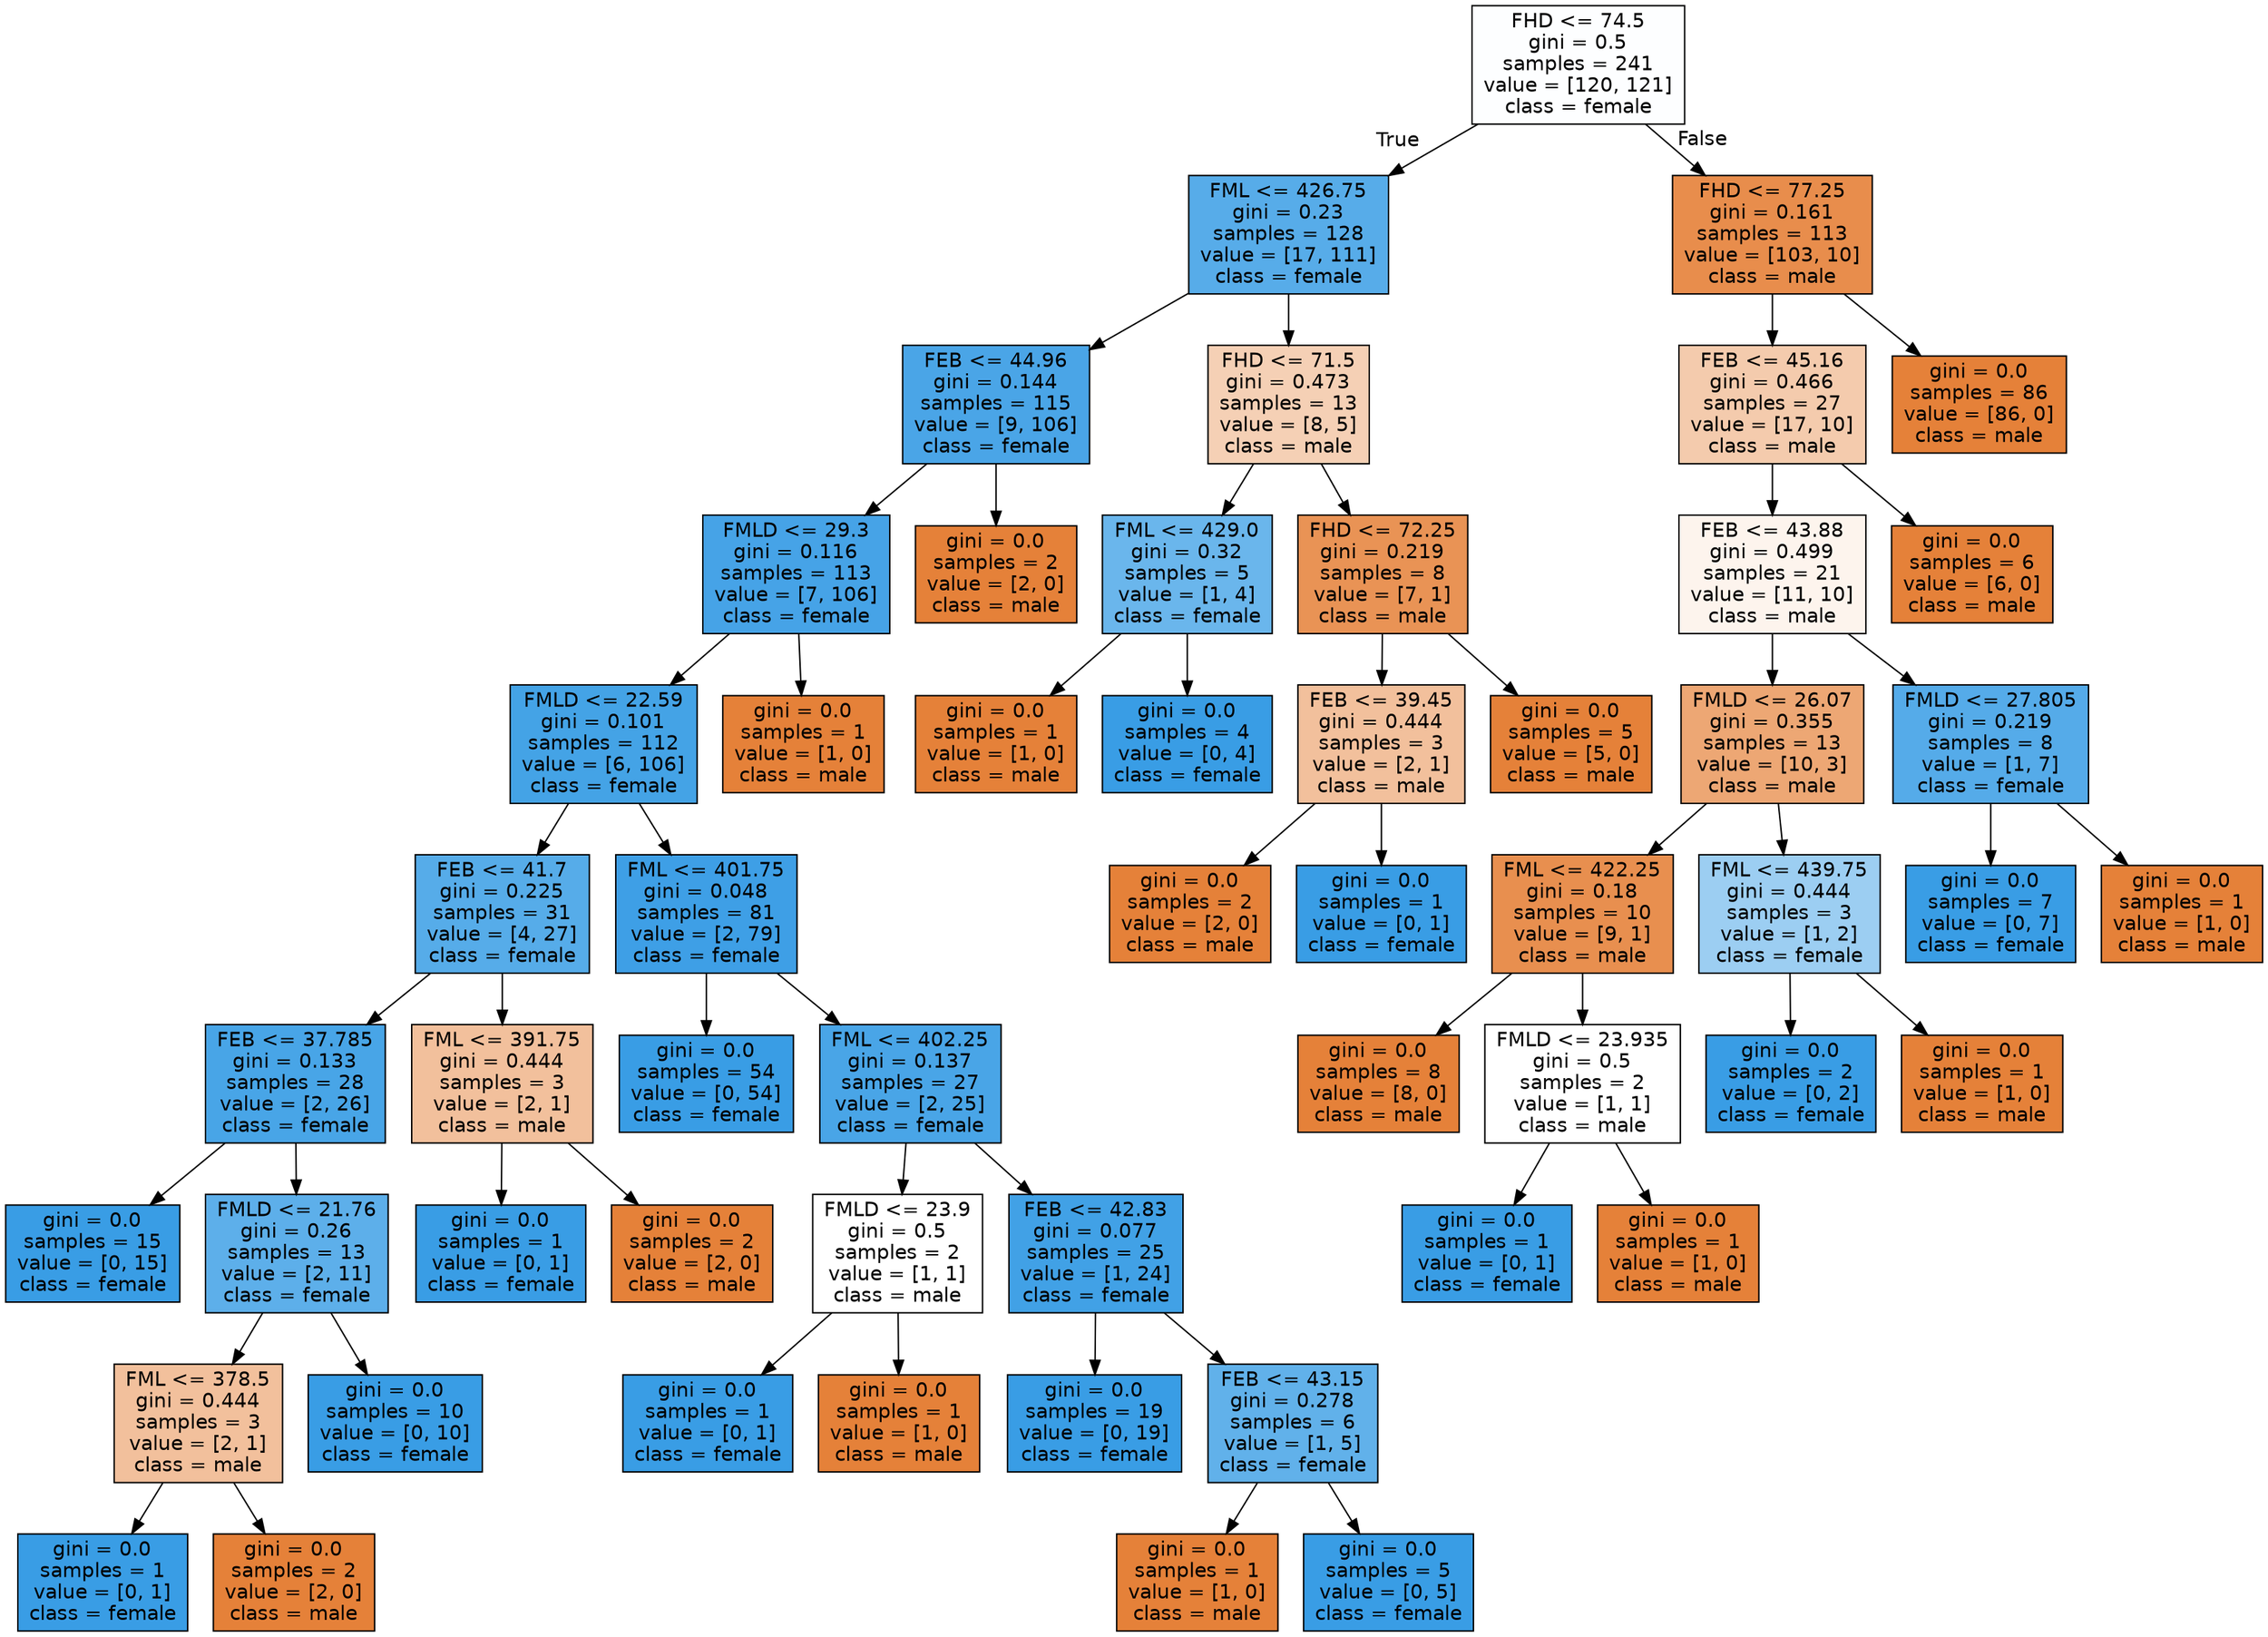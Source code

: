 digraph Tree {
node [shape=box, style="filled", color="black", fontname="helvetica"] ;
edge [fontname="helvetica"] ;
0 [label="FHD <= 74.5\ngini = 0.5\nsamples = 241\nvalue = [120, 121]\nclass = female", fillcolor="#fdfeff"] ;
1 [label="FML <= 426.75\ngini = 0.23\nsamples = 128\nvalue = [17, 111]\nclass = female", fillcolor="#57ace9"] ;
0 -> 1 [labeldistance=2.5, labelangle=45, headlabel="True"] ;
2 [label="FEB <= 44.96\ngini = 0.144\nsamples = 115\nvalue = [9, 106]\nclass = female", fillcolor="#4aa5e7"] ;
1 -> 2 ;
3 [label="FMLD <= 29.3\ngini = 0.116\nsamples = 113\nvalue = [7, 106]\nclass = female", fillcolor="#46a3e7"] ;
2 -> 3 ;
4 [label="FMLD <= 22.59\ngini = 0.101\nsamples = 112\nvalue = [6, 106]\nclass = female", fillcolor="#44a3e6"] ;
3 -> 4 ;
5 [label="FEB <= 41.7\ngini = 0.225\nsamples = 31\nvalue = [4, 27]\nclass = female", fillcolor="#56ace9"] ;
4 -> 5 ;
6 [label="FEB <= 37.785\ngini = 0.133\nsamples = 28\nvalue = [2, 26]\nclass = female", fillcolor="#48a5e7"] ;
5 -> 6 ;
7 [label="gini = 0.0\nsamples = 15\nvalue = [0, 15]\nclass = female", fillcolor="#399de5"] ;
6 -> 7 ;
8 [label="FMLD <= 21.76\ngini = 0.26\nsamples = 13\nvalue = [2, 11]\nclass = female", fillcolor="#5dafea"] ;
6 -> 8 ;
9 [label="FML <= 378.5\ngini = 0.444\nsamples = 3\nvalue = [2, 1]\nclass = male", fillcolor="#f2c09c"] ;
8 -> 9 ;
10 [label="gini = 0.0\nsamples = 1\nvalue = [0, 1]\nclass = female", fillcolor="#399de5"] ;
9 -> 10 ;
11 [label="gini = 0.0\nsamples = 2\nvalue = [2, 0]\nclass = male", fillcolor="#e58139"] ;
9 -> 11 ;
12 [label="gini = 0.0\nsamples = 10\nvalue = [0, 10]\nclass = female", fillcolor="#399de5"] ;
8 -> 12 ;
13 [label="FML <= 391.75\ngini = 0.444\nsamples = 3\nvalue = [2, 1]\nclass = male", fillcolor="#f2c09c"] ;
5 -> 13 ;
14 [label="gini = 0.0\nsamples = 1\nvalue = [0, 1]\nclass = female", fillcolor="#399de5"] ;
13 -> 14 ;
15 [label="gini = 0.0\nsamples = 2\nvalue = [2, 0]\nclass = male", fillcolor="#e58139"] ;
13 -> 15 ;
16 [label="FML <= 401.75\ngini = 0.048\nsamples = 81\nvalue = [2, 79]\nclass = female", fillcolor="#3e9fe6"] ;
4 -> 16 ;
17 [label="gini = 0.0\nsamples = 54\nvalue = [0, 54]\nclass = female", fillcolor="#399de5"] ;
16 -> 17 ;
18 [label="FML <= 402.25\ngini = 0.137\nsamples = 27\nvalue = [2, 25]\nclass = female", fillcolor="#49a5e7"] ;
16 -> 18 ;
19 [label="FMLD <= 23.9\ngini = 0.5\nsamples = 2\nvalue = [1, 1]\nclass = male", fillcolor="#ffffff"] ;
18 -> 19 ;
20 [label="gini = 0.0\nsamples = 1\nvalue = [0, 1]\nclass = female", fillcolor="#399de5"] ;
19 -> 20 ;
21 [label="gini = 0.0\nsamples = 1\nvalue = [1, 0]\nclass = male", fillcolor="#e58139"] ;
19 -> 21 ;
22 [label="FEB <= 42.83\ngini = 0.077\nsamples = 25\nvalue = [1, 24]\nclass = female", fillcolor="#41a1e6"] ;
18 -> 22 ;
23 [label="gini = 0.0\nsamples = 19\nvalue = [0, 19]\nclass = female", fillcolor="#399de5"] ;
22 -> 23 ;
24 [label="FEB <= 43.15\ngini = 0.278\nsamples = 6\nvalue = [1, 5]\nclass = female", fillcolor="#61b1ea"] ;
22 -> 24 ;
25 [label="gini = 0.0\nsamples = 1\nvalue = [1, 0]\nclass = male", fillcolor="#e58139"] ;
24 -> 25 ;
26 [label="gini = 0.0\nsamples = 5\nvalue = [0, 5]\nclass = female", fillcolor="#399de5"] ;
24 -> 26 ;
27 [label="gini = 0.0\nsamples = 1\nvalue = [1, 0]\nclass = male", fillcolor="#e58139"] ;
3 -> 27 ;
28 [label="gini = 0.0\nsamples = 2\nvalue = [2, 0]\nclass = male", fillcolor="#e58139"] ;
2 -> 28 ;
29 [label="FHD <= 71.5\ngini = 0.473\nsamples = 13\nvalue = [8, 5]\nclass = male", fillcolor="#f5d0b5"] ;
1 -> 29 ;
30 [label="FML <= 429.0\ngini = 0.32\nsamples = 5\nvalue = [1, 4]\nclass = female", fillcolor="#6ab6ec"] ;
29 -> 30 ;
31 [label="gini = 0.0\nsamples = 1\nvalue = [1, 0]\nclass = male", fillcolor="#e58139"] ;
30 -> 31 ;
32 [label="gini = 0.0\nsamples = 4\nvalue = [0, 4]\nclass = female", fillcolor="#399de5"] ;
30 -> 32 ;
33 [label="FHD <= 72.25\ngini = 0.219\nsamples = 8\nvalue = [7, 1]\nclass = male", fillcolor="#e99355"] ;
29 -> 33 ;
34 [label="FEB <= 39.45\ngini = 0.444\nsamples = 3\nvalue = [2, 1]\nclass = male", fillcolor="#f2c09c"] ;
33 -> 34 ;
35 [label="gini = 0.0\nsamples = 2\nvalue = [2, 0]\nclass = male", fillcolor="#e58139"] ;
34 -> 35 ;
36 [label="gini = 0.0\nsamples = 1\nvalue = [0, 1]\nclass = female", fillcolor="#399de5"] ;
34 -> 36 ;
37 [label="gini = 0.0\nsamples = 5\nvalue = [5, 0]\nclass = male", fillcolor="#e58139"] ;
33 -> 37 ;
38 [label="FHD <= 77.25\ngini = 0.161\nsamples = 113\nvalue = [103, 10]\nclass = male", fillcolor="#e88d4c"] ;
0 -> 38 [labeldistance=2.5, labelangle=-45, headlabel="False"] ;
39 [label="FEB <= 45.16\ngini = 0.466\nsamples = 27\nvalue = [17, 10]\nclass = male", fillcolor="#f4cbad"] ;
38 -> 39 ;
40 [label="FEB <= 43.88\ngini = 0.499\nsamples = 21\nvalue = [11, 10]\nclass = male", fillcolor="#fdf4ed"] ;
39 -> 40 ;
41 [label="FMLD <= 26.07\ngini = 0.355\nsamples = 13\nvalue = [10, 3]\nclass = male", fillcolor="#eda774"] ;
40 -> 41 ;
42 [label="FML <= 422.25\ngini = 0.18\nsamples = 10\nvalue = [9, 1]\nclass = male", fillcolor="#e88f4f"] ;
41 -> 42 ;
43 [label="gini = 0.0\nsamples = 8\nvalue = [8, 0]\nclass = male", fillcolor="#e58139"] ;
42 -> 43 ;
44 [label="FMLD <= 23.935\ngini = 0.5\nsamples = 2\nvalue = [1, 1]\nclass = male", fillcolor="#ffffff"] ;
42 -> 44 ;
45 [label="gini = 0.0\nsamples = 1\nvalue = [0, 1]\nclass = female", fillcolor="#399de5"] ;
44 -> 45 ;
46 [label="gini = 0.0\nsamples = 1\nvalue = [1, 0]\nclass = male", fillcolor="#e58139"] ;
44 -> 46 ;
47 [label="FML <= 439.75\ngini = 0.444\nsamples = 3\nvalue = [1, 2]\nclass = female", fillcolor="#9ccef2"] ;
41 -> 47 ;
48 [label="gini = 0.0\nsamples = 2\nvalue = [0, 2]\nclass = female", fillcolor="#399de5"] ;
47 -> 48 ;
49 [label="gini = 0.0\nsamples = 1\nvalue = [1, 0]\nclass = male", fillcolor="#e58139"] ;
47 -> 49 ;
50 [label="FMLD <= 27.805\ngini = 0.219\nsamples = 8\nvalue = [1, 7]\nclass = female", fillcolor="#55abe9"] ;
40 -> 50 ;
51 [label="gini = 0.0\nsamples = 7\nvalue = [0, 7]\nclass = female", fillcolor="#399de5"] ;
50 -> 51 ;
52 [label="gini = 0.0\nsamples = 1\nvalue = [1, 0]\nclass = male", fillcolor="#e58139"] ;
50 -> 52 ;
53 [label="gini = 0.0\nsamples = 6\nvalue = [6, 0]\nclass = male", fillcolor="#e58139"] ;
39 -> 53 ;
54 [label="gini = 0.0\nsamples = 86\nvalue = [86, 0]\nclass = male", fillcolor="#e58139"] ;
38 -> 54 ;
}